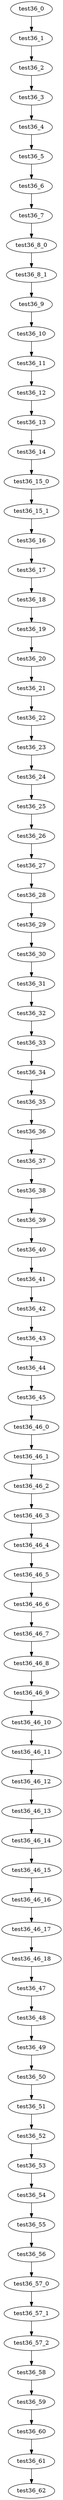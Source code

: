 digraph G {
test36_0->test36_1;
test36_1->test36_2;
test36_2->test36_3;
test36_3->test36_4;
test36_4->test36_5;
test36_5->test36_6;
test36_6->test36_7;
test36_7->test36_8_0;
test36_8_0->test36_8_1;
test36_8_1->test36_9;
test36_9->test36_10;
test36_10->test36_11;
test36_11->test36_12;
test36_12->test36_13;
test36_13->test36_14;
test36_14->test36_15_0;
test36_15_0->test36_15_1;
test36_15_1->test36_16;
test36_16->test36_17;
test36_17->test36_18;
test36_18->test36_19;
test36_19->test36_20;
test36_20->test36_21;
test36_21->test36_22;
test36_22->test36_23;
test36_23->test36_24;
test36_24->test36_25;
test36_25->test36_26;
test36_26->test36_27;
test36_27->test36_28;
test36_28->test36_29;
test36_29->test36_30;
test36_30->test36_31;
test36_31->test36_32;
test36_32->test36_33;
test36_33->test36_34;
test36_34->test36_35;
test36_35->test36_36;
test36_36->test36_37;
test36_37->test36_38;
test36_38->test36_39;
test36_39->test36_40;
test36_40->test36_41;
test36_41->test36_42;
test36_42->test36_43;
test36_43->test36_44;
test36_44->test36_45;
test36_45->test36_46_0;
test36_46_0->test36_46_1;
test36_46_1->test36_46_2;
test36_46_2->test36_46_3;
test36_46_3->test36_46_4;
test36_46_4->test36_46_5;
test36_46_5->test36_46_6;
test36_46_6->test36_46_7;
test36_46_7->test36_46_8;
test36_46_8->test36_46_9;
test36_46_9->test36_46_10;
test36_46_10->test36_46_11;
test36_46_11->test36_46_12;
test36_46_12->test36_46_13;
test36_46_13->test36_46_14;
test36_46_14->test36_46_15;
test36_46_15->test36_46_16;
test36_46_16->test36_46_17;
test36_46_17->test36_46_18;
test36_46_18->test36_47;
test36_47->test36_48;
test36_48->test36_49;
test36_49->test36_50;
test36_50->test36_51;
test36_51->test36_52;
test36_52->test36_53;
test36_53->test36_54;
test36_54->test36_55;
test36_55->test36_56;
test36_56->test36_57_0;
test36_57_0->test36_57_1;
test36_57_1->test36_57_2;
test36_57_2->test36_58;
test36_58->test36_59;
test36_59->test36_60;
test36_60->test36_61;
test36_61->test36_62;

}
